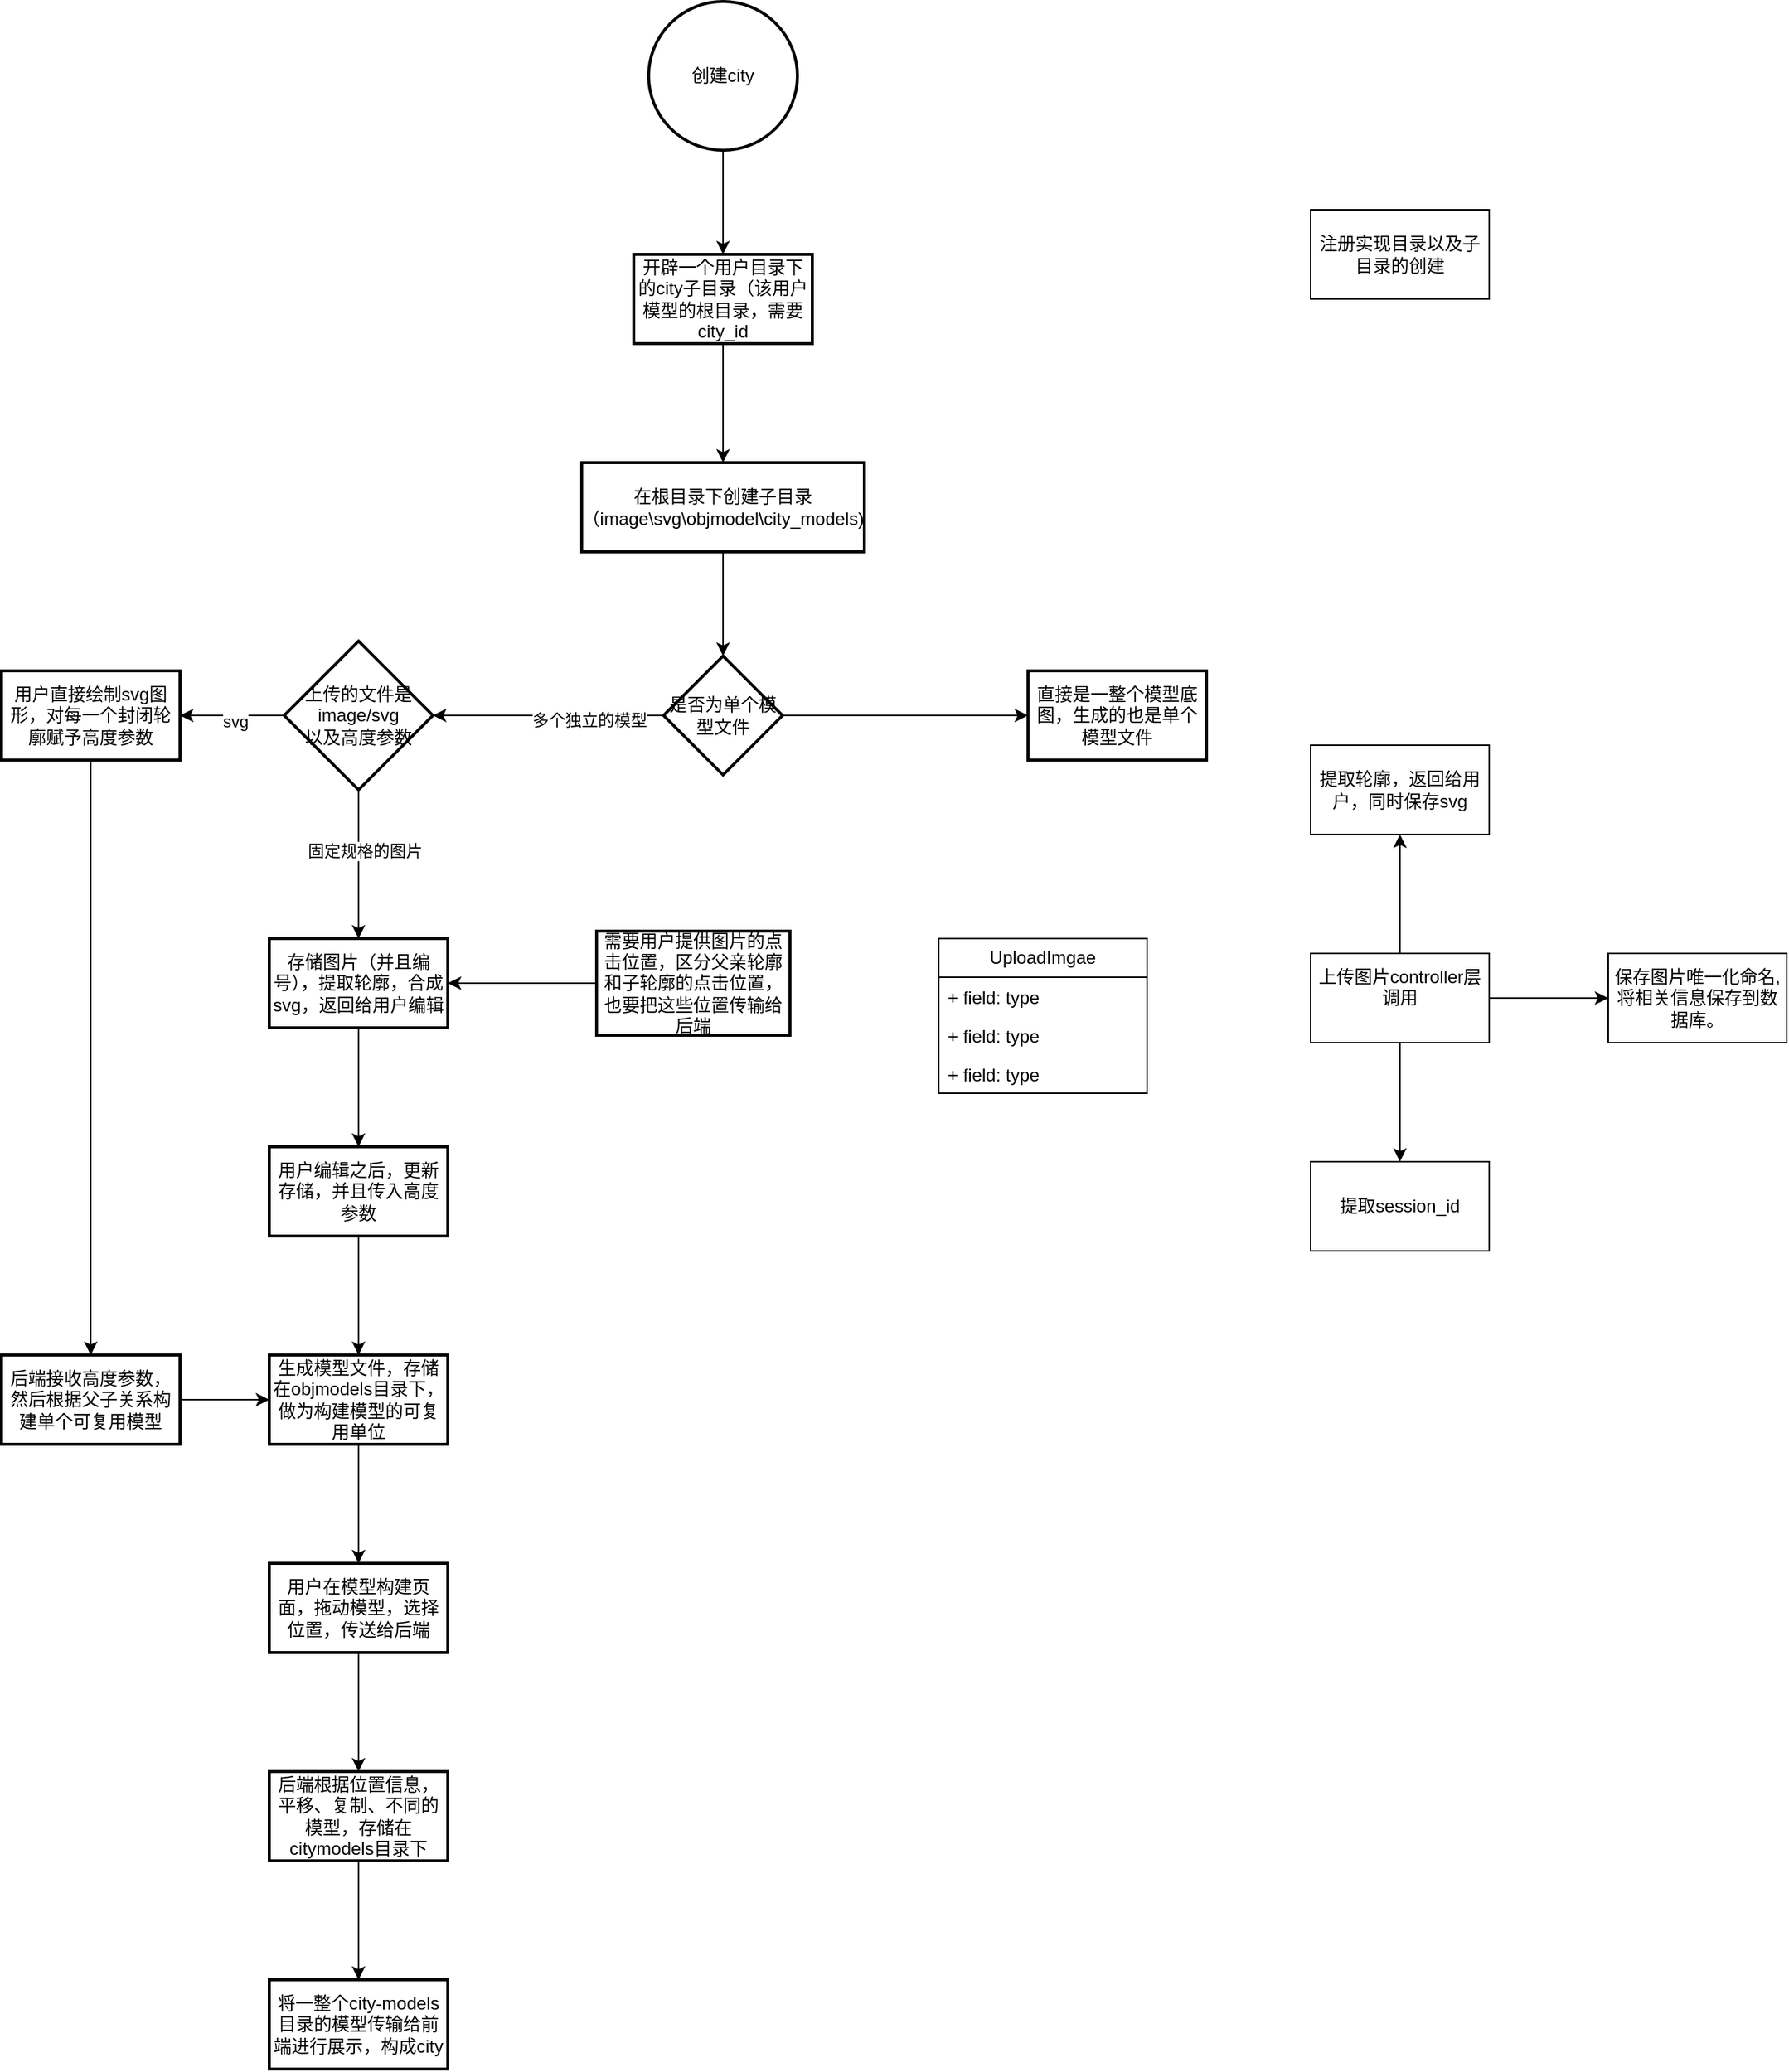 <mxfile version="24.6.4" type="device">
  <diagram name="第 1 页" id="8l-ootjfLqjMqsjA60yD">
    <mxGraphModel dx="1461" dy="4017" grid="1" gridSize="10" guides="1" tooltips="1" connect="1" arrows="1" fold="1" page="1" pageScale="1" pageWidth="2339" pageHeight="3300" math="0" shadow="0">
      <root>
        <mxCell id="0" />
        <mxCell id="1" parent="0" />
        <mxCell id="zJsKNWgFeCyXrYMs4fWa-4" value="" style="edgeStyle=orthogonalEdgeStyle;rounded=0;orthogonalLoop=1;jettySize=auto;html=1;" parent="1" source="zJsKNWgFeCyXrYMs4fWa-2" target="zJsKNWgFeCyXrYMs4fWa-3" edge="1">
          <mxGeometry relative="1" as="geometry" />
        </mxCell>
        <mxCell id="zJsKNWgFeCyXrYMs4fWa-2" value="创建city" style="strokeWidth=2;html=1;shape=mxgraph.flowchart.start_2;whiteSpace=wrap;" parent="1" vertex="1">
          <mxGeometry x="455" y="-40" width="100" height="100" as="geometry" />
        </mxCell>
        <mxCell id="zJsKNWgFeCyXrYMs4fWa-12" value="" style="edgeStyle=orthogonalEdgeStyle;rounded=0;orthogonalLoop=1;jettySize=auto;html=1;" parent="1" source="zJsKNWgFeCyXrYMs4fWa-3" target="zJsKNWgFeCyXrYMs4fWa-11" edge="1">
          <mxGeometry relative="1" as="geometry" />
        </mxCell>
        <mxCell id="zJsKNWgFeCyXrYMs4fWa-3" value="开辟一个用户目录下的city子目录（该用户模型的根目录，需要city_id" style="whiteSpace=wrap;html=1;strokeWidth=2;" parent="1" vertex="1">
          <mxGeometry x="445" y="130" width="120" height="60" as="geometry" />
        </mxCell>
        <mxCell id="zJsKNWgFeCyXrYMs4fWa-14" value="" style="edgeStyle=orthogonalEdgeStyle;rounded=0;orthogonalLoop=1;jettySize=auto;html=1;" parent="1" source="zJsKNWgFeCyXrYMs4fWa-11" target="zJsKNWgFeCyXrYMs4fWa-13" edge="1">
          <mxGeometry relative="1" as="geometry" />
        </mxCell>
        <mxCell id="zJsKNWgFeCyXrYMs4fWa-11" value="在根目录下创建子目录（image\svg\objmodel\city_models)" style="whiteSpace=wrap;html=1;strokeWidth=2;" parent="1" vertex="1">
          <mxGeometry x="410" y="270" width="190" height="60" as="geometry" />
        </mxCell>
        <mxCell id="zJsKNWgFeCyXrYMs4fWa-16" value="" style="edgeStyle=orthogonalEdgeStyle;rounded=0;orthogonalLoop=1;jettySize=auto;html=1;" parent="1" source="zJsKNWgFeCyXrYMs4fWa-13" target="zJsKNWgFeCyXrYMs4fWa-18" edge="1">
          <mxGeometry relative="1" as="geometry">
            <mxPoint x="320" y="440" as="targetPoint" />
          </mxGeometry>
        </mxCell>
        <mxCell id="zJsKNWgFeCyXrYMs4fWa-17" value="多个独立的模型" style="edgeLabel;html=1;align=center;verticalAlign=middle;resizable=0;points=[];" parent="zJsKNWgFeCyXrYMs4fWa-16" vertex="1" connectable="0">
          <mxGeometry x="-0.356" y="3" relative="1" as="geometry">
            <mxPoint as="offset" />
          </mxGeometry>
        </mxCell>
        <mxCell id="zJsKNWgFeCyXrYMs4fWa-45" value="" style="edgeStyle=orthogonalEdgeStyle;rounded=0;orthogonalLoop=1;jettySize=auto;html=1;" parent="1" source="zJsKNWgFeCyXrYMs4fWa-13" target="zJsKNWgFeCyXrYMs4fWa-44" edge="1">
          <mxGeometry relative="1" as="geometry" />
        </mxCell>
        <mxCell id="zJsKNWgFeCyXrYMs4fWa-13" value="是否为单个模型文件" style="rhombus;whiteSpace=wrap;html=1;strokeWidth=2;" parent="1" vertex="1">
          <mxGeometry x="465" y="400" width="80" height="80" as="geometry" />
        </mxCell>
        <mxCell id="zJsKNWgFeCyXrYMs4fWa-20" value="" style="edgeStyle=orthogonalEdgeStyle;rounded=0;orthogonalLoop=1;jettySize=auto;html=1;" parent="1" source="zJsKNWgFeCyXrYMs4fWa-18" target="zJsKNWgFeCyXrYMs4fWa-19" edge="1">
          <mxGeometry relative="1" as="geometry" />
        </mxCell>
        <mxCell id="zJsKNWgFeCyXrYMs4fWa-21" value="图片" style="edgeLabel;html=1;align=center;verticalAlign=middle;resizable=0;points=[];" parent="zJsKNWgFeCyXrYMs4fWa-20" vertex="1" connectable="0">
          <mxGeometry x="-0.18" y="1" relative="1" as="geometry">
            <mxPoint as="offset" />
          </mxGeometry>
        </mxCell>
        <mxCell id="zJsKNWgFeCyXrYMs4fWa-37" value="固定规格的图片" style="edgeLabel;html=1;align=center;verticalAlign=middle;resizable=0;points=[];" parent="zJsKNWgFeCyXrYMs4fWa-20" vertex="1" connectable="0">
          <mxGeometry x="-0.18" y="4" relative="1" as="geometry">
            <mxPoint as="offset" />
          </mxGeometry>
        </mxCell>
        <mxCell id="zJsKNWgFeCyXrYMs4fWa-39" value="" style="edgeStyle=orthogonalEdgeStyle;rounded=0;orthogonalLoop=1;jettySize=auto;html=1;" parent="1" source="zJsKNWgFeCyXrYMs4fWa-18" target="zJsKNWgFeCyXrYMs4fWa-38" edge="1">
          <mxGeometry relative="1" as="geometry" />
        </mxCell>
        <mxCell id="zJsKNWgFeCyXrYMs4fWa-40" value="svg" style="edgeLabel;html=1;align=center;verticalAlign=middle;resizable=0;points=[];" parent="zJsKNWgFeCyXrYMs4fWa-39" vertex="1" connectable="0">
          <mxGeometry x="-0.038" y="4" relative="1" as="geometry">
            <mxPoint as="offset" />
          </mxGeometry>
        </mxCell>
        <mxCell id="zJsKNWgFeCyXrYMs4fWa-18" value="上传的文件是image/svg&lt;div&gt;以及高度参数&lt;/div&gt;" style="strokeWidth=2;html=1;shape=mxgraph.flowchart.decision;whiteSpace=wrap;" parent="1" vertex="1">
          <mxGeometry x="210" y="390" width="100" height="100" as="geometry" />
        </mxCell>
        <mxCell id="zJsKNWgFeCyXrYMs4fWa-23" value="" style="edgeStyle=orthogonalEdgeStyle;rounded=0;orthogonalLoop=1;jettySize=auto;html=1;" parent="1" source="zJsKNWgFeCyXrYMs4fWa-19" target="zJsKNWgFeCyXrYMs4fWa-22" edge="1">
          <mxGeometry relative="1" as="geometry" />
        </mxCell>
        <mxCell id="zJsKNWgFeCyXrYMs4fWa-19" value="存储图片（并且编号），提取轮廓，合成svg，返回给用户编辑" style="whiteSpace=wrap;html=1;strokeWidth=2;" parent="1" vertex="1">
          <mxGeometry x="200" y="590" width="120" height="60" as="geometry" />
        </mxCell>
        <mxCell id="zJsKNWgFeCyXrYMs4fWa-25" value="" style="edgeStyle=orthogonalEdgeStyle;rounded=0;orthogonalLoop=1;jettySize=auto;html=1;" parent="1" source="zJsKNWgFeCyXrYMs4fWa-22" target="zJsKNWgFeCyXrYMs4fWa-24" edge="1">
          <mxGeometry relative="1" as="geometry" />
        </mxCell>
        <mxCell id="zJsKNWgFeCyXrYMs4fWa-22" value="用户编辑之后，更新存储，并且传入高度参数" style="whiteSpace=wrap;html=1;strokeWidth=2;" parent="1" vertex="1">
          <mxGeometry x="200" y="730" width="120" height="60" as="geometry" />
        </mxCell>
        <mxCell id="zJsKNWgFeCyXrYMs4fWa-27" value="" style="edgeStyle=orthogonalEdgeStyle;rounded=0;orthogonalLoop=1;jettySize=auto;html=1;" parent="1" source="zJsKNWgFeCyXrYMs4fWa-24" target="zJsKNWgFeCyXrYMs4fWa-26" edge="1">
          <mxGeometry relative="1" as="geometry" />
        </mxCell>
        <mxCell id="zJsKNWgFeCyXrYMs4fWa-24" value="生成模型文件，存储在objmodels目录下，做为构建模型的可复用单位" style="whiteSpace=wrap;html=1;strokeWidth=2;" parent="1" vertex="1">
          <mxGeometry x="200" y="870" width="120" height="60" as="geometry" />
        </mxCell>
        <mxCell id="zJsKNWgFeCyXrYMs4fWa-29" value="" style="edgeStyle=orthogonalEdgeStyle;rounded=0;orthogonalLoop=1;jettySize=auto;html=1;" parent="1" source="zJsKNWgFeCyXrYMs4fWa-26" target="zJsKNWgFeCyXrYMs4fWa-28" edge="1">
          <mxGeometry relative="1" as="geometry" />
        </mxCell>
        <mxCell id="zJsKNWgFeCyXrYMs4fWa-26" value="用户在模型构建页面，拖动模型，选择位置，传送给后端" style="whiteSpace=wrap;html=1;strokeWidth=2;" parent="1" vertex="1">
          <mxGeometry x="200" y="1010" width="120" height="60" as="geometry" />
        </mxCell>
        <mxCell id="zJsKNWgFeCyXrYMs4fWa-33" value="" style="edgeStyle=orthogonalEdgeStyle;rounded=0;orthogonalLoop=1;jettySize=auto;html=1;" parent="1" source="zJsKNWgFeCyXrYMs4fWa-28" target="zJsKNWgFeCyXrYMs4fWa-32" edge="1">
          <mxGeometry relative="1" as="geometry" />
        </mxCell>
        <mxCell id="zJsKNWgFeCyXrYMs4fWa-28" value="后端根据位置信息，平移、复制、不同的模型，存储在citymodels目录下" style="whiteSpace=wrap;html=1;strokeWidth=2;" parent="1" vertex="1">
          <mxGeometry x="200" y="1150" width="120" height="60" as="geometry" />
        </mxCell>
        <mxCell id="zJsKNWgFeCyXrYMs4fWa-32" value="将一整个city-models目录的模型传输给前端进行展示，构成city" style="whiteSpace=wrap;html=1;strokeWidth=2;" parent="1" vertex="1">
          <mxGeometry x="200" y="1290" width="120" height="60" as="geometry" />
        </mxCell>
        <mxCell id="zJsKNWgFeCyXrYMs4fWa-36" style="edgeStyle=orthogonalEdgeStyle;rounded=0;orthogonalLoop=1;jettySize=auto;html=1;entryX=1;entryY=0.5;entryDx=0;entryDy=0;" parent="1" source="zJsKNWgFeCyXrYMs4fWa-34" target="zJsKNWgFeCyXrYMs4fWa-19" edge="1">
          <mxGeometry relative="1" as="geometry" />
        </mxCell>
        <mxCell id="zJsKNWgFeCyXrYMs4fWa-34" value="需要用户提供图片的点击位置，区分父亲轮廓和子轮廓的点击位置，也要把这些位置传输给后端" style="whiteSpace=wrap;html=1;strokeWidth=2;" parent="1" vertex="1">
          <mxGeometry x="420" y="585" width="130" height="70" as="geometry" />
        </mxCell>
        <mxCell id="zJsKNWgFeCyXrYMs4fWa-42" value="" style="edgeStyle=orthogonalEdgeStyle;rounded=0;orthogonalLoop=1;jettySize=auto;html=1;" parent="1" source="zJsKNWgFeCyXrYMs4fWa-38" target="zJsKNWgFeCyXrYMs4fWa-41" edge="1">
          <mxGeometry relative="1" as="geometry" />
        </mxCell>
        <mxCell id="zJsKNWgFeCyXrYMs4fWa-38" value="用户直接绘制svg图形，对每一个封闭轮廓赋予高度参数" style="whiteSpace=wrap;html=1;strokeWidth=2;" parent="1" vertex="1">
          <mxGeometry x="20" y="410" width="120" height="60" as="geometry" />
        </mxCell>
        <mxCell id="zJsKNWgFeCyXrYMs4fWa-43" style="edgeStyle=orthogonalEdgeStyle;rounded=0;orthogonalLoop=1;jettySize=auto;html=1;entryX=0;entryY=0.5;entryDx=0;entryDy=0;" parent="1" source="zJsKNWgFeCyXrYMs4fWa-41" target="zJsKNWgFeCyXrYMs4fWa-24" edge="1">
          <mxGeometry relative="1" as="geometry" />
        </mxCell>
        <mxCell id="zJsKNWgFeCyXrYMs4fWa-41" value="后端接收高度参数，然后根据父子关系构建单个可复用模型" style="whiteSpace=wrap;html=1;strokeWidth=2;" parent="1" vertex="1">
          <mxGeometry x="20" y="870" width="120" height="60" as="geometry" />
        </mxCell>
        <mxCell id="zJsKNWgFeCyXrYMs4fWa-44" value="直接是一整个模型底图，生成的也是单个模型文件" style="whiteSpace=wrap;html=1;strokeWidth=2;" parent="1" vertex="1">
          <mxGeometry x="710" y="410" width="120" height="60" as="geometry" />
        </mxCell>
        <mxCell id="gEUIs3OrLlWj_wMqOozW-3" value="" style="edgeStyle=orthogonalEdgeStyle;rounded=0;orthogonalLoop=1;jettySize=auto;html=1;" edge="1" parent="1" source="gEUIs3OrLlWj_wMqOozW-1" target="gEUIs3OrLlWj_wMqOozW-2">
          <mxGeometry relative="1" as="geometry" />
        </mxCell>
        <mxCell id="gEUIs3OrLlWj_wMqOozW-5" value="" style="edgeStyle=orthogonalEdgeStyle;rounded=0;orthogonalLoop=1;jettySize=auto;html=1;" edge="1" parent="1" source="gEUIs3OrLlWj_wMqOozW-1" target="gEUIs3OrLlWj_wMqOozW-4">
          <mxGeometry relative="1" as="geometry" />
        </mxCell>
        <mxCell id="gEUIs3OrLlWj_wMqOozW-7" value="" style="edgeStyle=orthogonalEdgeStyle;rounded=0;orthogonalLoop=1;jettySize=auto;html=1;" edge="1" parent="1" source="gEUIs3OrLlWj_wMqOozW-1" target="gEUIs3OrLlWj_wMqOozW-6">
          <mxGeometry relative="1" as="geometry" />
        </mxCell>
        <mxCell id="gEUIs3OrLlWj_wMqOozW-1" value="&lt;div&gt;上传图片controller层调用&lt;/div&gt;&lt;div&gt;&lt;br&gt;&lt;/div&gt;" style="whiteSpace=wrap;html=1;" vertex="1" parent="1">
          <mxGeometry x="900" y="600" width="120" height="60" as="geometry" />
        </mxCell>
        <mxCell id="gEUIs3OrLlWj_wMqOozW-2" value="提取session_id" style="whiteSpace=wrap;html=1;" vertex="1" parent="1">
          <mxGeometry x="900" y="740" width="120" height="60" as="geometry" />
        </mxCell>
        <mxCell id="gEUIs3OrLlWj_wMqOozW-4" value="保存图片唯一化命名,将相关信息保存到数据库。" style="whiteSpace=wrap;html=1;" vertex="1" parent="1">
          <mxGeometry x="1100" y="600" width="120" height="60" as="geometry" />
        </mxCell>
        <mxCell id="gEUIs3OrLlWj_wMqOozW-6" value="提取轮廓，返回给用户，同时保存svg" style="whiteSpace=wrap;html=1;" vertex="1" parent="1">
          <mxGeometry x="900" y="460" width="120" height="60" as="geometry" />
        </mxCell>
        <mxCell id="gEUIs3OrLlWj_wMqOozW-12" value="UploadImgae" style="swimlane;fontStyle=0;childLayout=stackLayout;horizontal=1;startSize=26;fillColor=none;horizontalStack=0;resizeParent=1;resizeParentMax=0;resizeLast=0;collapsible=1;marginBottom=0;whiteSpace=wrap;html=1;" vertex="1" parent="1">
          <mxGeometry x="650" y="590" width="140" height="104" as="geometry" />
        </mxCell>
        <mxCell id="gEUIs3OrLlWj_wMqOozW-13" value="+ field: type" style="text;strokeColor=none;fillColor=none;align=left;verticalAlign=top;spacingLeft=4;spacingRight=4;overflow=hidden;rotatable=0;points=[[0,0.5],[1,0.5]];portConstraint=eastwest;whiteSpace=wrap;html=1;" vertex="1" parent="gEUIs3OrLlWj_wMqOozW-12">
          <mxGeometry y="26" width="140" height="26" as="geometry" />
        </mxCell>
        <mxCell id="gEUIs3OrLlWj_wMqOozW-14" value="+ field: type" style="text;strokeColor=none;fillColor=none;align=left;verticalAlign=top;spacingLeft=4;spacingRight=4;overflow=hidden;rotatable=0;points=[[0,0.5],[1,0.5]];portConstraint=eastwest;whiteSpace=wrap;html=1;" vertex="1" parent="gEUIs3OrLlWj_wMqOozW-12">
          <mxGeometry y="52" width="140" height="26" as="geometry" />
        </mxCell>
        <mxCell id="gEUIs3OrLlWj_wMqOozW-15" value="+ field: type" style="text;strokeColor=none;fillColor=none;align=left;verticalAlign=top;spacingLeft=4;spacingRight=4;overflow=hidden;rotatable=0;points=[[0,0.5],[1,0.5]];portConstraint=eastwest;whiteSpace=wrap;html=1;" vertex="1" parent="gEUIs3OrLlWj_wMqOozW-12">
          <mxGeometry y="78" width="140" height="26" as="geometry" />
        </mxCell>
        <mxCell id="gEUIs3OrLlWj_wMqOozW-16" value="注册实现目录以及子目录的创建" style="rounded=0;whiteSpace=wrap;html=1;" vertex="1" parent="1">
          <mxGeometry x="900" y="100" width="120" height="60" as="geometry" />
        </mxCell>
      </root>
    </mxGraphModel>
  </diagram>
</mxfile>
